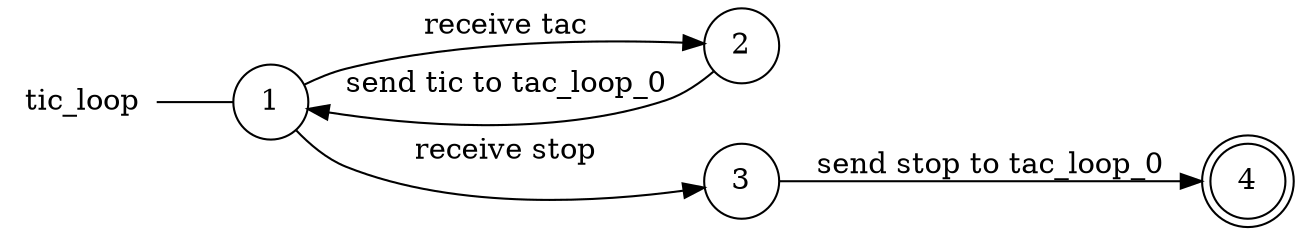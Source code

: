 digraph tic_loop {
	rankdir="LR";
	n_0 [label="tic_loop", shape="plaintext"];
	n_1 [id="1", shape=circle, label="1"];
	n_0 -> n_1 [arrowhead=none];
	n_2 [id="2", shape=circle, label="2"];
	n_3 [id="4", shape=circle, label="3"];
	n_4 [id="3", shape=doublecircle, label="4"];

	n_2 -> n_1 [id="[$e|6]", label="send tic to tac_loop_0"];
	n_1 -> n_2 [id="[$e|1]", label="receive tac"];
	n_1 -> n_3 [id="[$e|4]", label="receive stop"];
	n_3 -> n_4 [id="[$e|3]", label="send stop to tac_loop_0"];
}
